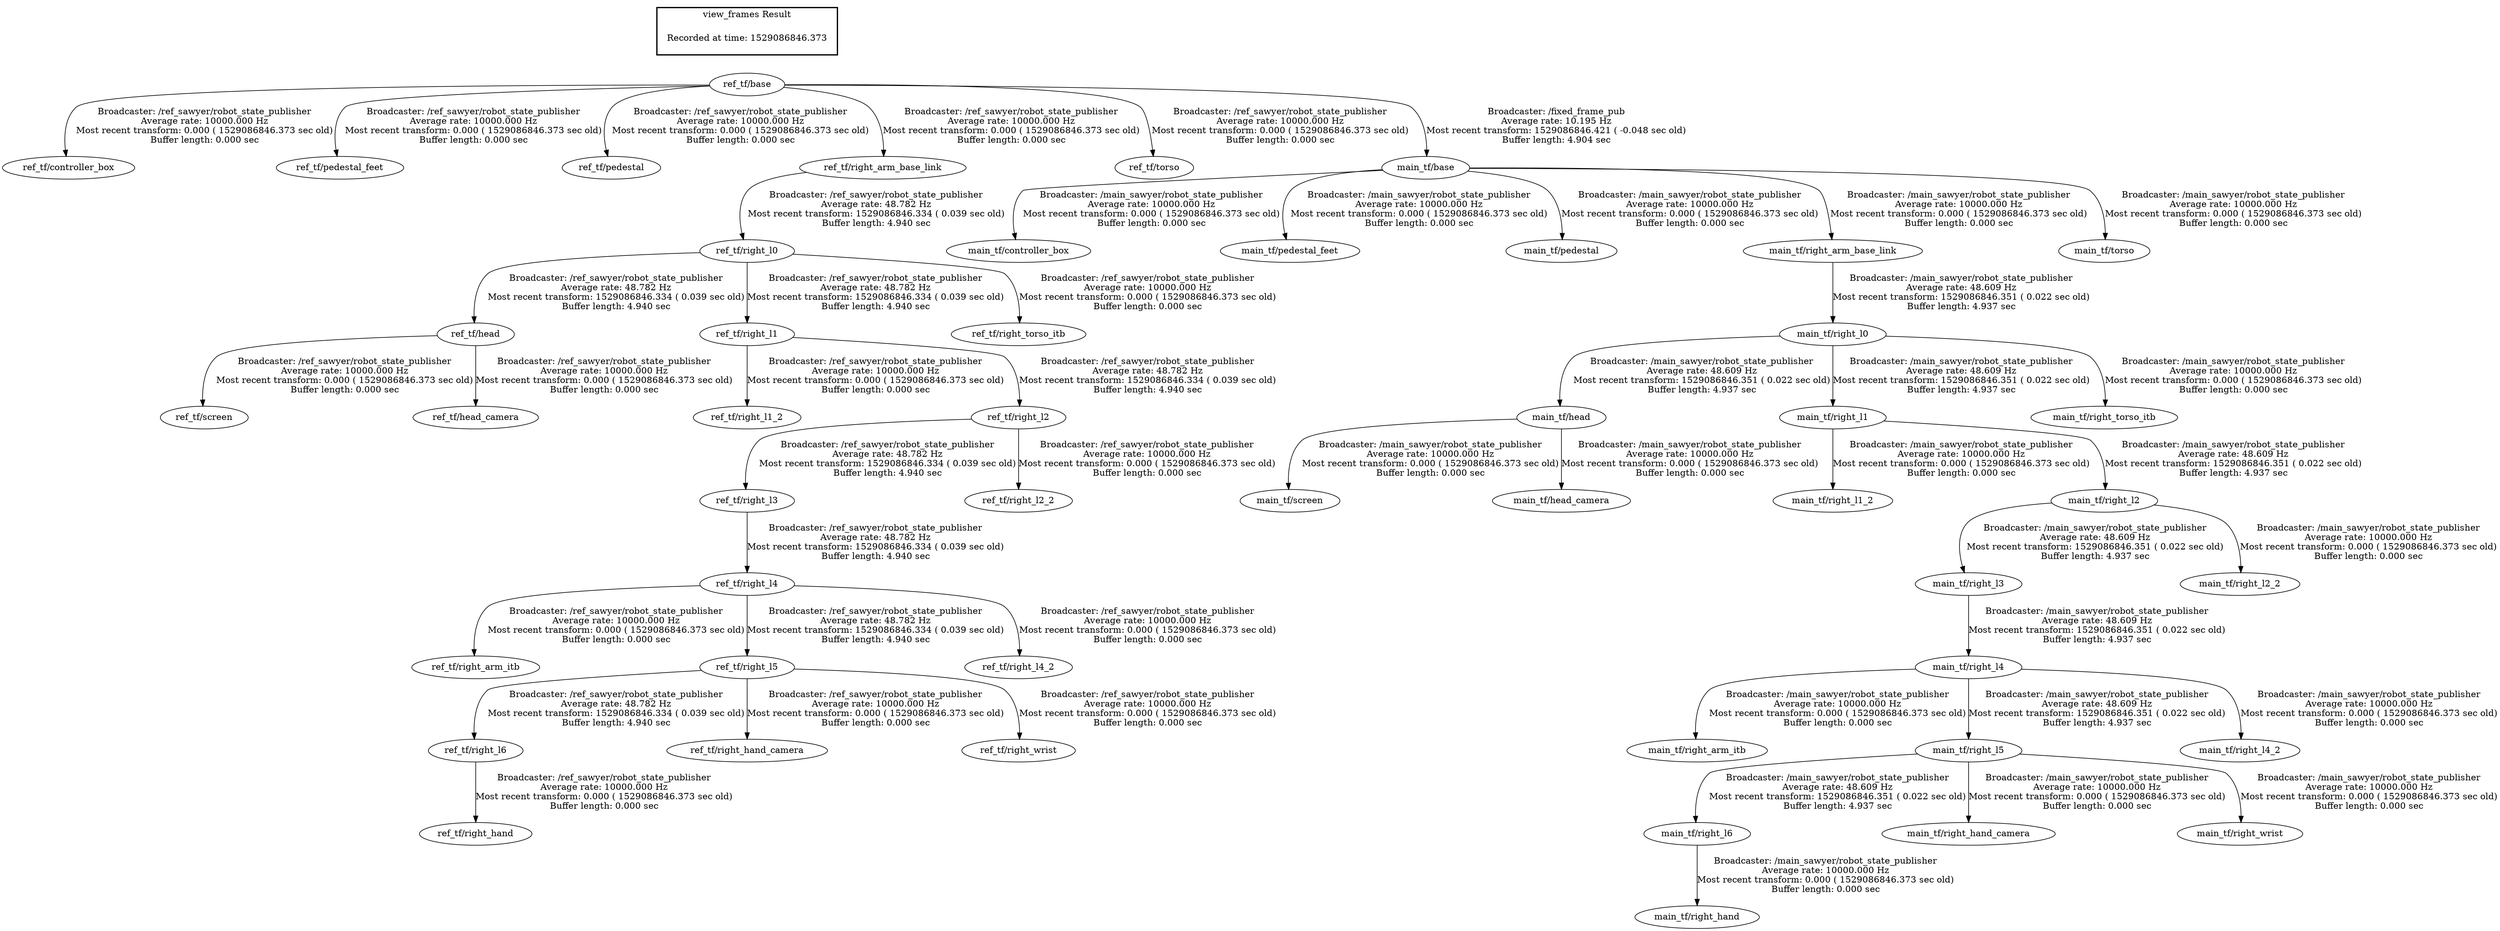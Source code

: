 digraph G {
"ref_tf/base" -> "ref_tf/controller_box"[label="Broadcaster: /ref_sawyer/robot_state_publisher\nAverage rate: 10000.000 Hz\nMost recent transform: 0.000 ( 1529086846.373 sec old)\nBuffer length: 0.000 sec\n"];
"ref_tf/head" -> "ref_tf/screen"[label="Broadcaster: /ref_sawyer/robot_state_publisher\nAverage rate: 10000.000 Hz\nMost recent transform: 0.000 ( 1529086846.373 sec old)\nBuffer length: 0.000 sec\n"];
"ref_tf/right_l0" -> "ref_tf/head"[label="Broadcaster: /ref_sawyer/robot_state_publisher\nAverage rate: 48.782 Hz\nMost recent transform: 1529086846.334 ( 0.039 sec old)\nBuffer length: 4.940 sec\n"];
"ref_tf/head" -> "ref_tf/head_camera"[label="Broadcaster: /ref_sawyer/robot_state_publisher\nAverage rate: 10000.000 Hz\nMost recent transform: 0.000 ( 1529086846.373 sec old)\nBuffer length: 0.000 sec\n"];
"ref_tf/base" -> "ref_tf/pedestal_feet"[label="Broadcaster: /ref_sawyer/robot_state_publisher\nAverage rate: 10000.000 Hz\nMost recent transform: 0.000 ( 1529086846.373 sec old)\nBuffer length: 0.000 sec\n"];
"ref_tf/base" -> "ref_tf/pedestal"[label="Broadcaster: /ref_sawyer/robot_state_publisher\nAverage rate: 10000.000 Hz\nMost recent transform: 0.000 ( 1529086846.373 sec old)\nBuffer length: 0.000 sec\n"];
"ref_tf/right_l4" -> "ref_tf/right_arm_itb"[label="Broadcaster: /ref_sawyer/robot_state_publisher\nAverage rate: 10000.000 Hz\nMost recent transform: 0.000 ( 1529086846.373 sec old)\nBuffer length: 0.000 sec\n"];
"ref_tf/right_l3" -> "ref_tf/right_l4"[label="Broadcaster: /ref_sawyer/robot_state_publisher\nAverage rate: 48.782 Hz\nMost recent transform: 1529086846.334 ( 0.039 sec old)\nBuffer length: 4.940 sec\n"];
"ref_tf/base" -> "ref_tf/right_arm_base_link"[label="Broadcaster: /ref_sawyer/robot_state_publisher\nAverage rate: 10000.000 Hz\nMost recent transform: 0.000 ( 1529086846.373 sec old)\nBuffer length: 0.000 sec\n"];
"ref_tf/right_l6" -> "ref_tf/right_hand"[label="Broadcaster: /ref_sawyer/robot_state_publisher\nAverage rate: 10000.000 Hz\nMost recent transform: 0.000 ( 1529086846.373 sec old)\nBuffer length: 0.000 sec\n"];
"ref_tf/right_l5" -> "ref_tf/right_l6"[label="Broadcaster: /ref_sawyer/robot_state_publisher\nAverage rate: 48.782 Hz\nMost recent transform: 1529086846.334 ( 0.039 sec old)\nBuffer length: 4.940 sec\n"];
"ref_tf/right_l5" -> "ref_tf/right_hand_camera"[label="Broadcaster: /ref_sawyer/robot_state_publisher\nAverage rate: 10000.000 Hz\nMost recent transform: 0.000 ( 1529086846.373 sec old)\nBuffer length: 0.000 sec\n"];
"ref_tf/right_l4" -> "ref_tf/right_l5"[label="Broadcaster: /ref_sawyer/robot_state_publisher\nAverage rate: 48.782 Hz\nMost recent transform: 1529086846.334 ( 0.039 sec old)\nBuffer length: 4.940 sec\n"];
"ref_tf/right_l1" -> "ref_tf/right_l1_2"[label="Broadcaster: /ref_sawyer/robot_state_publisher\nAverage rate: 10000.000 Hz\nMost recent transform: 0.000 ( 1529086846.373 sec old)\nBuffer length: 0.000 sec\n"];
"ref_tf/right_l0" -> "ref_tf/right_l1"[label="Broadcaster: /ref_sawyer/robot_state_publisher\nAverage rate: 48.782 Hz\nMost recent transform: 1529086846.334 ( 0.039 sec old)\nBuffer length: 4.940 sec\n"];
"ref_tf/right_l2" -> "ref_tf/right_l2_2"[label="Broadcaster: /ref_sawyer/robot_state_publisher\nAverage rate: 10000.000 Hz\nMost recent transform: 0.000 ( 1529086846.373 sec old)\nBuffer length: 0.000 sec\n"];
"ref_tf/right_l1" -> "ref_tf/right_l2"[label="Broadcaster: /ref_sawyer/robot_state_publisher\nAverage rate: 48.782 Hz\nMost recent transform: 1529086846.334 ( 0.039 sec old)\nBuffer length: 4.940 sec\n"];
"ref_tf/right_l4" -> "ref_tf/right_l4_2"[label="Broadcaster: /ref_sawyer/robot_state_publisher\nAverage rate: 10000.000 Hz\nMost recent transform: 0.000 ( 1529086846.373 sec old)\nBuffer length: 0.000 sec\n"];
"ref_tf/right_l0" -> "ref_tf/right_torso_itb"[label="Broadcaster: /ref_sawyer/robot_state_publisher\nAverage rate: 10000.000 Hz\nMost recent transform: 0.000 ( 1529086846.373 sec old)\nBuffer length: 0.000 sec\n"];
"ref_tf/right_arm_base_link" -> "ref_tf/right_l0"[label="Broadcaster: /ref_sawyer/robot_state_publisher\nAverage rate: 48.782 Hz\nMost recent transform: 1529086846.334 ( 0.039 sec old)\nBuffer length: 4.940 sec\n"];
"ref_tf/right_l5" -> "ref_tf/right_wrist"[label="Broadcaster: /ref_sawyer/robot_state_publisher\nAverage rate: 10000.000 Hz\nMost recent transform: 0.000 ( 1529086846.373 sec old)\nBuffer length: 0.000 sec\n"];
"ref_tf/base" -> "ref_tf/torso"[label="Broadcaster: /ref_sawyer/robot_state_publisher\nAverage rate: 10000.000 Hz\nMost recent transform: 0.000 ( 1529086846.373 sec old)\nBuffer length: 0.000 sec\n"];
"main_tf/base" -> "main_tf/controller_box"[label="Broadcaster: /main_sawyer/robot_state_publisher\nAverage rate: 10000.000 Hz\nMost recent transform: 0.000 ( 1529086846.373 sec old)\nBuffer length: 0.000 sec\n"];
"ref_tf/base" -> "main_tf/base"[label="Broadcaster: /fixed_frame_pub\nAverage rate: 10.195 Hz\nMost recent transform: 1529086846.421 ( -0.048 sec old)\nBuffer length: 4.904 sec\n"];
"main_tf/head" -> "main_tf/screen"[label="Broadcaster: /main_sawyer/robot_state_publisher\nAverage rate: 10000.000 Hz\nMost recent transform: 0.000 ( 1529086846.373 sec old)\nBuffer length: 0.000 sec\n"];
"main_tf/right_l0" -> "main_tf/head"[label="Broadcaster: /main_sawyer/robot_state_publisher\nAverage rate: 48.609 Hz\nMost recent transform: 1529086846.351 ( 0.022 sec old)\nBuffer length: 4.937 sec\n"];
"main_tf/head" -> "main_tf/head_camera"[label="Broadcaster: /main_sawyer/robot_state_publisher\nAverage rate: 10000.000 Hz\nMost recent transform: 0.000 ( 1529086846.373 sec old)\nBuffer length: 0.000 sec\n"];
"main_tf/base" -> "main_tf/pedestal_feet"[label="Broadcaster: /main_sawyer/robot_state_publisher\nAverage rate: 10000.000 Hz\nMost recent transform: 0.000 ( 1529086846.373 sec old)\nBuffer length: 0.000 sec\n"];
"main_tf/base" -> "main_tf/pedestal"[label="Broadcaster: /main_sawyer/robot_state_publisher\nAverage rate: 10000.000 Hz\nMost recent transform: 0.000 ( 1529086846.373 sec old)\nBuffer length: 0.000 sec\n"];
"main_tf/right_l4" -> "main_tf/right_arm_itb"[label="Broadcaster: /main_sawyer/robot_state_publisher\nAverage rate: 10000.000 Hz\nMost recent transform: 0.000 ( 1529086846.373 sec old)\nBuffer length: 0.000 sec\n"];
"main_tf/right_l3" -> "main_tf/right_l4"[label="Broadcaster: /main_sawyer/robot_state_publisher\nAverage rate: 48.609 Hz\nMost recent transform: 1529086846.351 ( 0.022 sec old)\nBuffer length: 4.937 sec\n"];
"main_tf/base" -> "main_tf/right_arm_base_link"[label="Broadcaster: /main_sawyer/robot_state_publisher\nAverage rate: 10000.000 Hz\nMost recent transform: 0.000 ( 1529086846.373 sec old)\nBuffer length: 0.000 sec\n"];
"main_tf/right_l6" -> "main_tf/right_hand"[label="Broadcaster: /main_sawyer/robot_state_publisher\nAverage rate: 10000.000 Hz\nMost recent transform: 0.000 ( 1529086846.373 sec old)\nBuffer length: 0.000 sec\n"];
"main_tf/right_l5" -> "main_tf/right_l6"[label="Broadcaster: /main_sawyer/robot_state_publisher\nAverage rate: 48.609 Hz\nMost recent transform: 1529086846.351 ( 0.022 sec old)\nBuffer length: 4.937 sec\n"];
"main_tf/right_l5" -> "main_tf/right_hand_camera"[label="Broadcaster: /main_sawyer/robot_state_publisher\nAverage rate: 10000.000 Hz\nMost recent transform: 0.000 ( 1529086846.373 sec old)\nBuffer length: 0.000 sec\n"];
"main_tf/right_l4" -> "main_tf/right_l5"[label="Broadcaster: /main_sawyer/robot_state_publisher\nAverage rate: 48.609 Hz\nMost recent transform: 1529086846.351 ( 0.022 sec old)\nBuffer length: 4.937 sec\n"];
"main_tf/right_l1" -> "main_tf/right_l1_2"[label="Broadcaster: /main_sawyer/robot_state_publisher\nAverage rate: 10000.000 Hz\nMost recent transform: 0.000 ( 1529086846.373 sec old)\nBuffer length: 0.000 sec\n"];
"main_tf/right_l0" -> "main_tf/right_l1"[label="Broadcaster: /main_sawyer/robot_state_publisher\nAverage rate: 48.609 Hz\nMost recent transform: 1529086846.351 ( 0.022 sec old)\nBuffer length: 4.937 sec\n"];
"main_tf/right_l2" -> "main_tf/right_l2_2"[label="Broadcaster: /main_sawyer/robot_state_publisher\nAverage rate: 10000.000 Hz\nMost recent transform: 0.000 ( 1529086846.373 sec old)\nBuffer length: 0.000 sec\n"];
"main_tf/right_l1" -> "main_tf/right_l2"[label="Broadcaster: /main_sawyer/robot_state_publisher\nAverage rate: 48.609 Hz\nMost recent transform: 1529086846.351 ( 0.022 sec old)\nBuffer length: 4.937 sec\n"];
"main_tf/right_l4" -> "main_tf/right_l4_2"[label="Broadcaster: /main_sawyer/robot_state_publisher\nAverage rate: 10000.000 Hz\nMost recent transform: 0.000 ( 1529086846.373 sec old)\nBuffer length: 0.000 sec\n"];
"main_tf/right_l0" -> "main_tf/right_torso_itb"[label="Broadcaster: /main_sawyer/robot_state_publisher\nAverage rate: 10000.000 Hz\nMost recent transform: 0.000 ( 1529086846.373 sec old)\nBuffer length: 0.000 sec\n"];
"main_tf/right_arm_base_link" -> "main_tf/right_l0"[label="Broadcaster: /main_sawyer/robot_state_publisher\nAverage rate: 48.609 Hz\nMost recent transform: 1529086846.351 ( 0.022 sec old)\nBuffer length: 4.937 sec\n"];
"main_tf/right_l5" -> "main_tf/right_wrist"[label="Broadcaster: /main_sawyer/robot_state_publisher\nAverage rate: 10000.000 Hz\nMost recent transform: 0.000 ( 1529086846.373 sec old)\nBuffer length: 0.000 sec\n"];
"main_tf/base" -> "main_tf/torso"[label="Broadcaster: /main_sawyer/robot_state_publisher\nAverage rate: 10000.000 Hz\nMost recent transform: 0.000 ( 1529086846.373 sec old)\nBuffer length: 0.000 sec\n"];
"ref_tf/right_l2" -> "ref_tf/right_l3"[label="Broadcaster: /ref_sawyer/robot_state_publisher\nAverage rate: 48.782 Hz\nMost recent transform: 1529086846.334 ( 0.039 sec old)\nBuffer length: 4.940 sec\n"];
"main_tf/right_l2" -> "main_tf/right_l3"[label="Broadcaster: /main_sawyer/robot_state_publisher\nAverage rate: 48.609 Hz\nMost recent transform: 1529086846.351 ( 0.022 sec old)\nBuffer length: 4.937 sec\n"];
edge [style=invis];
 subgraph cluster_legend { style=bold; color=black; label ="view_frames Result";
"Recorded at time: 1529086846.373"[ shape=plaintext ] ;
 }->"ref_tf/base";
}